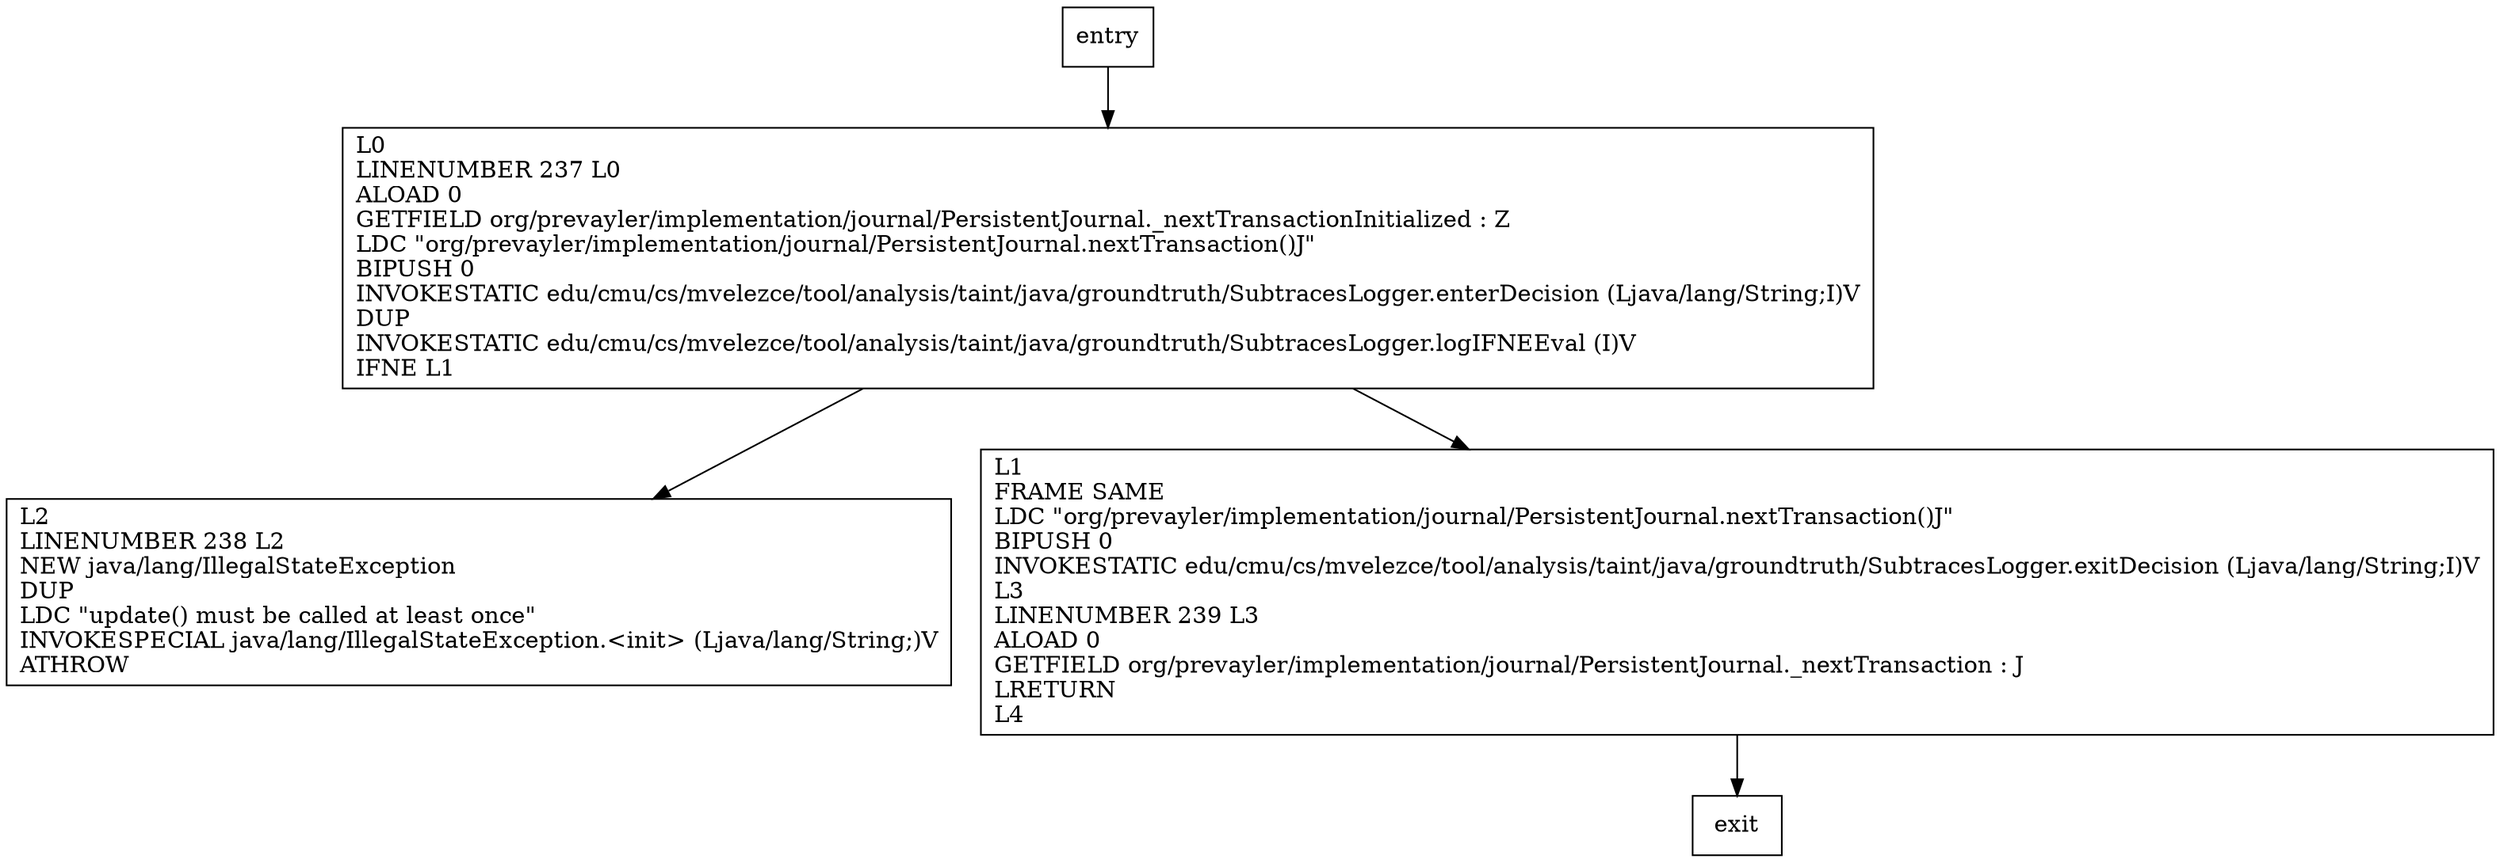 digraph nextTransaction {
node [shape=record];
372894842 [label="L2\lLINENUMBER 238 L2\lNEW java/lang/IllegalStateException\lDUP\lLDC \"update() must be called at least once\"\lINVOKESPECIAL java/lang/IllegalStateException.\<init\> (Ljava/lang/String;)V\lATHROW\l"];
581647931 [label="L0\lLINENUMBER 237 L0\lALOAD 0\lGETFIELD org/prevayler/implementation/journal/PersistentJournal._nextTransactionInitialized : Z\lLDC \"org/prevayler/implementation/journal/PersistentJournal.nextTransaction()J\"\lBIPUSH 0\lINVOKESTATIC edu/cmu/cs/mvelezce/tool/analysis/taint/java/groundtruth/SubtracesLogger.enterDecision (Ljava/lang/String;I)V\lDUP\lINVOKESTATIC edu/cmu/cs/mvelezce/tool/analysis/taint/java/groundtruth/SubtracesLogger.logIFNEEval (I)V\lIFNE L1\l"];
823663080 [label="L1\lFRAME SAME\lLDC \"org/prevayler/implementation/journal/PersistentJournal.nextTransaction()J\"\lBIPUSH 0\lINVOKESTATIC edu/cmu/cs/mvelezce/tool/analysis/taint/java/groundtruth/SubtracesLogger.exitDecision (Ljava/lang/String;I)V\lL3\lLINENUMBER 239 L3\lALOAD 0\lGETFIELD org/prevayler/implementation/journal/PersistentJournal._nextTransaction : J\lLRETURN\lL4\l"];
entry;
exit;
entry -> 581647931;
581647931 -> 372894842;
581647931 -> 823663080;
823663080 -> exit;
}
